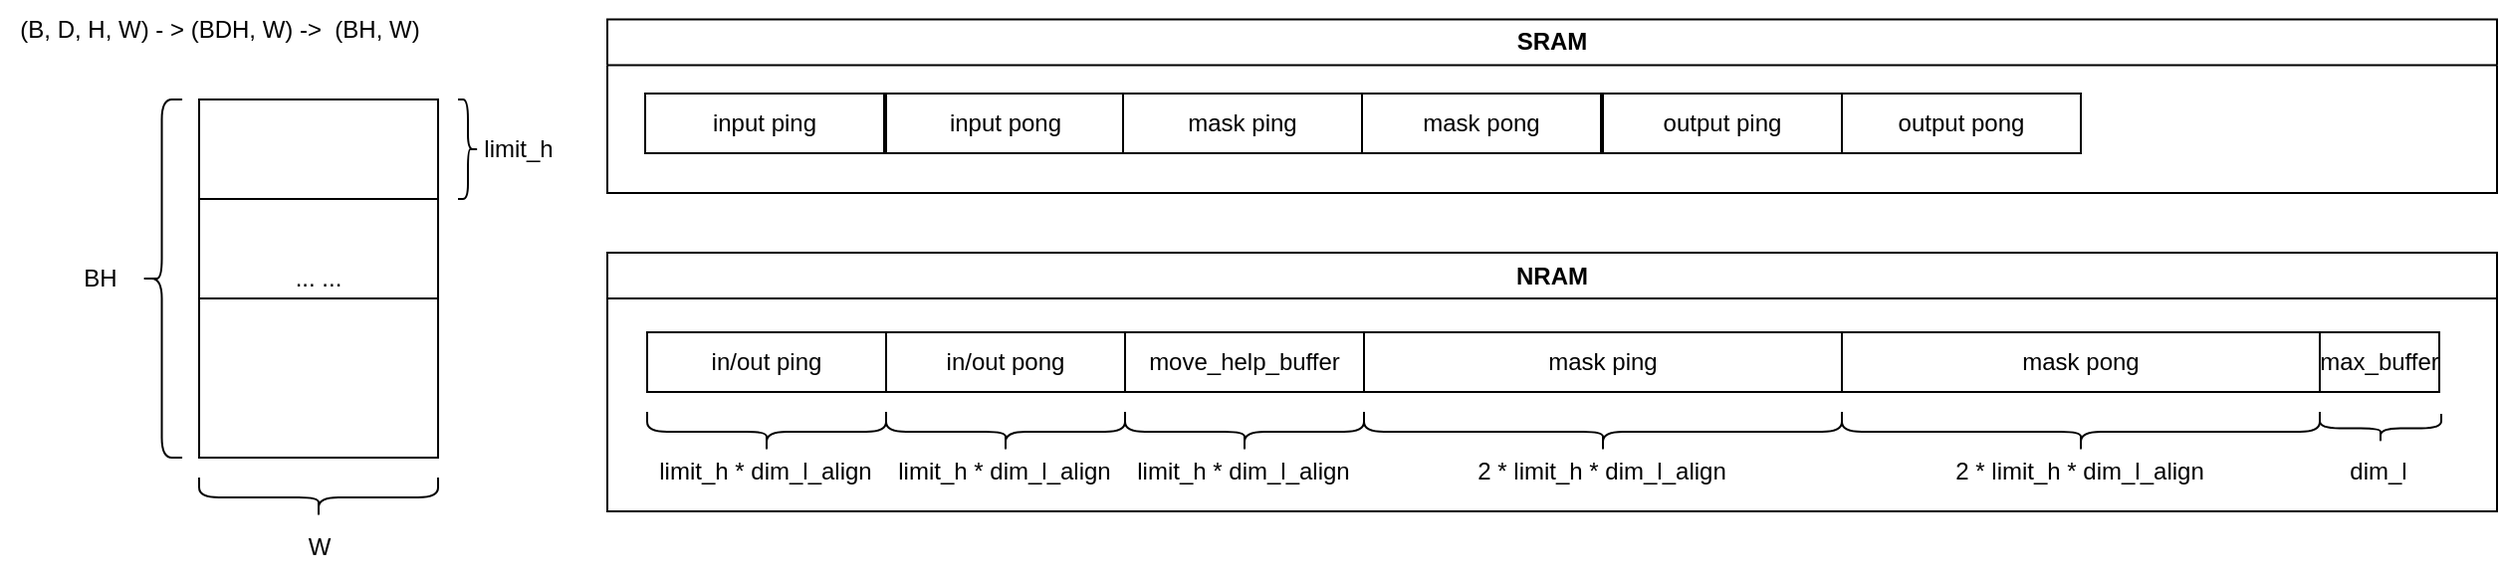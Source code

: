 <mxfile version="20.8.3" type="github">
  <diagram id="R2lEEEUBdFMjLlhIrx00" name="Page-1">
    <mxGraphModel dx="1611" dy="916" grid="1" gridSize="10" guides="1" tooltips="1" connect="1" arrows="1" fold="1" page="1" pageScale="1" pageWidth="827" pageHeight="1169" math="0" shadow="0" extFonts="Permanent Marker^https://fonts.googleapis.com/css?family=Permanent+Marker">
      <root>
        <mxCell id="0" />
        <mxCell id="1" parent="0" />
        <mxCell id="HOGpOEGLaPJS2I5twodv-1" value="in/out ping" style="rounded=0;whiteSpace=wrap;html=1;" vertex="1" parent="1">
          <mxGeometry x="361" y="320" width="120" height="30" as="geometry" />
        </mxCell>
        <mxCell id="HOGpOEGLaPJS2I5twodv-3" value="in/out pong" style="rounded=0;whiteSpace=wrap;html=1;" vertex="1" parent="1">
          <mxGeometry x="481" y="320" width="120" height="30" as="geometry" />
        </mxCell>
        <mxCell id="HOGpOEGLaPJS2I5twodv-6" value="mask ping" style="rounded=0;whiteSpace=wrap;html=1;" vertex="1" parent="1">
          <mxGeometry x="721" y="320" width="240" height="30" as="geometry" />
        </mxCell>
        <mxCell id="HOGpOEGLaPJS2I5twodv-7" value="mask pong" style="rounded=0;whiteSpace=wrap;html=1;" vertex="1" parent="1">
          <mxGeometry x="961" y="320" width="240" height="30" as="geometry" />
        </mxCell>
        <mxCell id="HOGpOEGLaPJS2I5twodv-8" value="move_help_buffer" style="rounded=0;whiteSpace=wrap;html=1;" vertex="1" parent="1">
          <mxGeometry x="601" y="320" width="120" height="30" as="geometry" />
        </mxCell>
        <mxCell id="HOGpOEGLaPJS2I5twodv-9" value="" style="shape=curlyBracket;whiteSpace=wrap;html=1;rounded=1;flipH=1;labelPosition=right;verticalLabelPosition=middle;align=left;verticalAlign=middle;rotation=90;" vertex="1" parent="1">
          <mxGeometry x="411" y="310" width="20" height="120" as="geometry" />
        </mxCell>
        <mxCell id="HOGpOEGLaPJS2I5twodv-12" value="limit_h * dim_l_align" style="text;html=1;align=center;verticalAlign=middle;resizable=0;points=[];autosize=1;strokeColor=none;fillColor=none;" vertex="1" parent="1">
          <mxGeometry x="355" y="375" width="130" height="30" as="geometry" />
        </mxCell>
        <mxCell id="HOGpOEGLaPJS2I5twodv-13" value="" style="shape=curlyBracket;whiteSpace=wrap;html=1;rounded=1;flipH=1;labelPosition=right;verticalLabelPosition=middle;align=left;verticalAlign=middle;rotation=90;" vertex="1" parent="1">
          <mxGeometry x="531" y="310" width="20" height="120" as="geometry" />
        </mxCell>
        <mxCell id="HOGpOEGLaPJS2I5twodv-14" value="" style="shape=curlyBracket;whiteSpace=wrap;html=1;rounded=1;flipH=1;labelPosition=right;verticalLabelPosition=middle;align=left;verticalAlign=middle;rotation=90;" vertex="1" parent="1">
          <mxGeometry x="651" y="310" width="20" height="120" as="geometry" />
        </mxCell>
        <mxCell id="HOGpOEGLaPJS2I5twodv-17" value="" style="shape=curlyBracket;whiteSpace=wrap;html=1;rounded=1;flipH=1;labelPosition=right;verticalLabelPosition=middle;align=left;verticalAlign=middle;rotation=90;" vertex="1" parent="1">
          <mxGeometry x="831" y="250" width="20" height="240" as="geometry" />
        </mxCell>
        <mxCell id="HOGpOEGLaPJS2I5twodv-20" value="" style="shape=curlyBracket;whiteSpace=wrap;html=1;rounded=1;flipH=1;labelPosition=right;verticalLabelPosition=middle;align=left;verticalAlign=middle;rotation=90;" vertex="1" parent="1">
          <mxGeometry x="1071" y="250" width="20" height="240" as="geometry" />
        </mxCell>
        <mxCell id="HOGpOEGLaPJS2I5twodv-21" value="... ..." style="rounded=0;whiteSpace=wrap;html=1;" vertex="1" parent="1">
          <mxGeometry x="136" y="203" width="120" height="180" as="geometry" />
        </mxCell>
        <mxCell id="HOGpOEGLaPJS2I5twodv-22" value="" style="shape=curlyBracket;whiteSpace=wrap;html=1;rounded=1;flipH=1;labelPosition=right;verticalLabelPosition=middle;align=left;verticalAlign=middle;rotation=90;" vertex="1" parent="1">
          <mxGeometry x="186" y="343" width="20" height="120" as="geometry" />
        </mxCell>
        <mxCell id="HOGpOEGLaPJS2I5twodv-25" value="W" style="text;html=1;align=center;verticalAlign=middle;resizable=0;points=[];autosize=1;strokeColor=none;fillColor=none;" vertex="1" parent="1">
          <mxGeometry x="181" y="413" width="30" height="30" as="geometry" />
        </mxCell>
        <mxCell id="HOGpOEGLaPJS2I5twodv-26" value="" style="shape=curlyBracket;whiteSpace=wrap;html=1;rounded=1;flipH=1;labelPosition=right;verticalLabelPosition=middle;align=left;verticalAlign=middle;rotation=-180;" vertex="1" parent="1">
          <mxGeometry x="107" y="203" width="20.52" height="180" as="geometry" />
        </mxCell>
        <mxCell id="HOGpOEGLaPJS2I5twodv-27" value="BH" style="text;html=1;align=center;verticalAlign=middle;resizable=0;points=[];autosize=1;strokeColor=none;fillColor=none;" vertex="1" parent="1">
          <mxGeometry x="66" y="278" width="40" height="30" as="geometry" />
        </mxCell>
        <mxCell id="HOGpOEGLaPJS2I5twodv-28" value="(B, D, H, W) - &amp;gt; (BDH, W) -&amp;gt;&amp;nbsp; (BH, W)" style="text;html=1;align=center;verticalAlign=middle;resizable=0;points=[];autosize=1;strokeColor=none;fillColor=none;" vertex="1" parent="1">
          <mxGeometry x="36" y="153" width="220" height="30" as="geometry" />
        </mxCell>
        <mxCell id="HOGpOEGLaPJS2I5twodv-29" value="" style="endArrow=none;html=1;rounded=0;" edge="1" parent="1">
          <mxGeometry width="50" height="50" relative="1" as="geometry">
            <mxPoint x="136" y="253" as="sourcePoint" />
            <mxPoint x="256" y="253" as="targetPoint" />
          </mxGeometry>
        </mxCell>
        <mxCell id="HOGpOEGLaPJS2I5twodv-30" value="" style="endArrow=none;html=1;rounded=0;" edge="1" parent="1">
          <mxGeometry width="50" height="50" relative="1" as="geometry">
            <mxPoint x="136" y="303" as="sourcePoint" />
            <mxPoint x="256" y="303" as="targetPoint" />
          </mxGeometry>
        </mxCell>
        <mxCell id="HOGpOEGLaPJS2I5twodv-32" value="" style="shape=curlyBracket;whiteSpace=wrap;html=1;rounded=1;flipH=1;labelPosition=right;verticalLabelPosition=middle;align=left;verticalAlign=middle;size=0.5;" vertex="1" parent="1">
          <mxGeometry x="266" y="203" width="10" height="50" as="geometry" />
        </mxCell>
        <mxCell id="HOGpOEGLaPJS2I5twodv-33" value="limit_h" style="text;html=1;align=center;verticalAlign=middle;resizable=0;points=[];autosize=1;strokeColor=none;fillColor=none;" vertex="1" parent="1">
          <mxGeometry x="266" y="213" width="60" height="30" as="geometry" />
        </mxCell>
        <mxCell id="HOGpOEGLaPJS2I5twodv-35" value="limit_h * dim_l_align" style="text;html=1;align=center;verticalAlign=middle;resizable=0;points=[];autosize=1;strokeColor=none;fillColor=none;" vertex="1" parent="1">
          <mxGeometry x="475" y="375" width="130" height="30" as="geometry" />
        </mxCell>
        <mxCell id="HOGpOEGLaPJS2I5twodv-36" value="limit_h * dim_l_align" style="text;html=1;align=center;verticalAlign=middle;resizable=0;points=[];autosize=1;strokeColor=none;fillColor=none;" vertex="1" parent="1">
          <mxGeometry x="595" y="375" width="130" height="30" as="geometry" />
        </mxCell>
        <mxCell id="HOGpOEGLaPJS2I5twodv-37" value="2 * limit_h * dim_l_align" style="text;html=1;align=center;verticalAlign=middle;resizable=0;points=[];autosize=1;strokeColor=none;fillColor=none;" vertex="1" parent="1">
          <mxGeometry x="765" y="375" width="150" height="30" as="geometry" />
        </mxCell>
        <mxCell id="HOGpOEGLaPJS2I5twodv-38" value="2 * limit_h * dim_l_align" style="text;html=1;align=center;verticalAlign=middle;resizable=0;points=[];autosize=1;strokeColor=none;fillColor=none;" vertex="1" parent="1">
          <mxGeometry x="1005" y="375" width="150" height="30" as="geometry" />
        </mxCell>
        <mxCell id="HOGpOEGLaPJS2I5twodv-39" value="max_buffer" style="rounded=0;whiteSpace=wrap;html=1;" vertex="1" parent="1">
          <mxGeometry x="1201" y="320" width="60" height="30" as="geometry" />
        </mxCell>
        <mxCell id="HOGpOEGLaPJS2I5twodv-40" value="" style="shape=curlyBracket;whiteSpace=wrap;html=1;rounded=1;flipH=1;labelPosition=right;verticalLabelPosition=middle;align=left;verticalAlign=middle;rotation=90;" vertex="1" parent="1">
          <mxGeometry x="1224.25" y="337.75" width="14.5" height="61" as="geometry" />
        </mxCell>
        <mxCell id="HOGpOEGLaPJS2I5twodv-41" value="dim_l" style="text;html=1;align=center;verticalAlign=middle;resizable=0;points=[];autosize=1;strokeColor=none;fillColor=none;" vertex="1" parent="1">
          <mxGeometry x="1205" y="375" width="50" height="30" as="geometry" />
        </mxCell>
        <mxCell id="HOGpOEGLaPJS2I5twodv-42" value="input ping" style="rounded=0;whiteSpace=wrap;html=1;" vertex="1" parent="1">
          <mxGeometry x="360" y="200" width="120" height="30" as="geometry" />
        </mxCell>
        <mxCell id="HOGpOEGLaPJS2I5twodv-43" value="input pong" style="rounded=0;whiteSpace=wrap;html=1;" vertex="1" parent="1">
          <mxGeometry x="481" y="200" width="120" height="30" as="geometry" />
        </mxCell>
        <mxCell id="HOGpOEGLaPJS2I5twodv-44" value="mask ping" style="rounded=0;whiteSpace=wrap;html=1;" vertex="1" parent="1">
          <mxGeometry x="600" y="200" width="120" height="30" as="geometry" />
        </mxCell>
        <mxCell id="HOGpOEGLaPJS2I5twodv-45" value="mask pong" style="rounded=0;whiteSpace=wrap;html=1;" vertex="1" parent="1">
          <mxGeometry x="720" y="200" width="120" height="30" as="geometry" />
        </mxCell>
        <mxCell id="HOGpOEGLaPJS2I5twodv-46" value="output ping" style="rounded=0;whiteSpace=wrap;html=1;" vertex="1" parent="1">
          <mxGeometry x="841" y="200" width="120" height="30" as="geometry" />
        </mxCell>
        <mxCell id="HOGpOEGLaPJS2I5twodv-47" value="output pong" style="rounded=0;whiteSpace=wrap;html=1;" vertex="1" parent="1">
          <mxGeometry x="961" y="200" width="120" height="30" as="geometry" />
        </mxCell>
        <mxCell id="HOGpOEGLaPJS2I5twodv-50" value="SRAM" style="swimlane;whiteSpace=wrap;html=1;" vertex="1" parent="1">
          <mxGeometry x="341" y="162.75" width="949" height="87.25" as="geometry" />
        </mxCell>
        <mxCell id="HOGpOEGLaPJS2I5twodv-51" value="NRAM" style="swimlane;whiteSpace=wrap;html=1;" vertex="1" parent="1">
          <mxGeometry x="341" y="280" width="949" height="130" as="geometry" />
        </mxCell>
      </root>
    </mxGraphModel>
  </diagram>
</mxfile>
